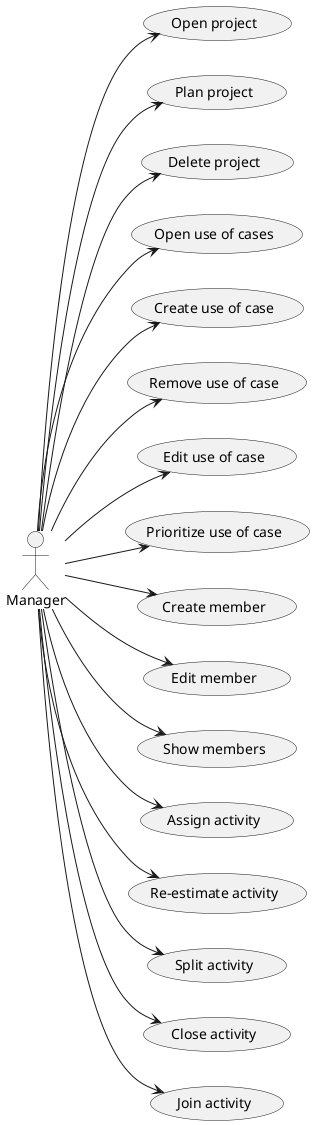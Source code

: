 @startuml
left to right direction

:Manager: --> (Open project)
:Manager: --> (Plan project)
:Manager: --> (Delete project)

:Manager: --> (Open use of cases)
:Manager: --> (Create use of case)
:Manager: --> (Remove use of case)
:Manager: --> (Edit use of case)
:Manager: --> (Prioritize use of case)

:Manager: --> (Create member)
:Manager: --> (Edit member)
:Manager: --> (Show members)

:Manager: --> (Assign activity)
:Manager: --> (Re-estimate activity)
:Manager: --> (Split activity)
:Manager: --> (Close activity)
:Manager: --> (Join activity)

@enduml
